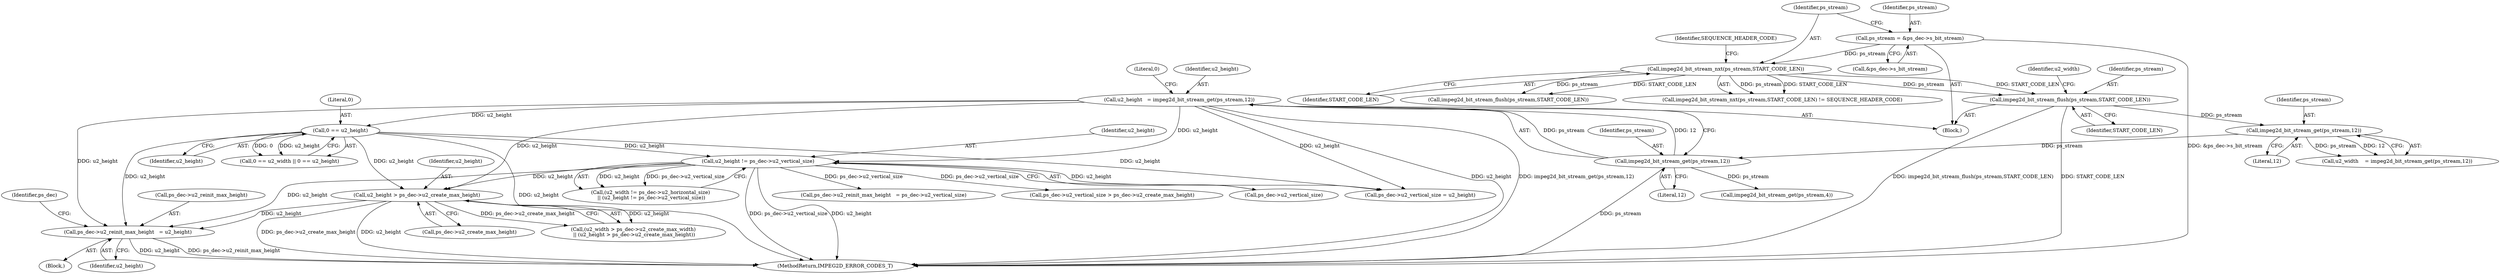 digraph "0_Android_bef16671c891e16f25a7b174bc528eea109357be@pointer" {
"1000251" [label="(Call,ps_dec->u2_reinit_max_height   = u2_height)"];
"1000166" [label="(Call,0 == u2_height)"];
"1000156" [label="(Call,u2_height   = impeg2d_bit_stream_get(ps_stream,12))"];
"1000158" [label="(Call,impeg2d_bit_stream_get(ps_stream,12))"];
"1000153" [label="(Call,impeg2d_bit_stream_get(ps_stream,12))"];
"1000148" [label="(Call,impeg2d_bit_stream_flush(ps_stream,START_CODE_LEN))"];
"1000138" [label="(Call,impeg2d_bit_stream_nxt(ps_stream,START_CODE_LEN))"];
"1000128" [label="(Call,ps_stream = &ps_dec->s_bit_stream)"];
"1000183" [label="(Call,u2_height != ps_dec->u2_vertical_size)"];
"1000241" [label="(Call,u2_height > ps_dec->u2_create_max_height)"];
"1000255" [label="(Identifier,u2_height)"];
"1000258" [label="(Identifier,ps_dec)"];
"1000143" [label="(Call,impeg2d_bit_stream_flush(ps_stream,START_CODE_LEN))"];
"1000177" [label="(Call,(u2_width != ps_dec->u2_horizontal_size)\n || (u2_height != ps_dec->u2_vertical_size))"];
"1000241" [label="(Call,u2_height > ps_dec->u2_create_max_height)"];
"1000156" [label="(Call,u2_height   = impeg2d_bit_stream_get(ps_stream,12))"];
"1000137" [label="(Call,impeg2d_bit_stream_nxt(ps_stream,START_CODE_LEN) != SEQUENCE_HEADER_CODE)"];
"1000128" [label="(Call,ps_stream = &ps_dec->s_bit_stream)"];
"1000168" [label="(Identifier,u2_height)"];
"1000150" [label="(Identifier,START_CODE_LEN)"];
"1000141" [label="(Identifier,SEQUENCE_HEADER_CODE)"];
"1000420" [label="(MethodReturn,IMPEG2D_ERROR_CODES_T)"];
"1000252" [label="(Call,ps_dec->u2_reinit_max_height)"];
"1000184" [label="(Identifier,u2_height)"];
"1000155" [label="(Literal,12)"];
"1000166" [label="(Call,0 == u2_height)"];
"1000152" [label="(Identifier,u2_width)"];
"1000164" [label="(Literal,0)"];
"1000159" [label="(Identifier,ps_stream)"];
"1000140" [label="(Identifier,START_CODE_LEN)"];
"1000251" [label="(Call,ps_dec->u2_reinit_max_height   = u2_height)"];
"1000162" [label="(Call,0 == u2_width || 0 == u2_height)"];
"1000129" [label="(Identifier,ps_stream)"];
"1000138" [label="(Call,impeg2d_bit_stream_nxt(ps_stream,START_CODE_LEN))"];
"1000157" [label="(Identifier,u2_height)"];
"1000183" [label="(Call,u2_height != ps_dec->u2_vertical_size)"];
"1000126" [label="(Block,)"];
"1000130" [label="(Call,&ps_dec->s_bit_stream)"];
"1000201" [label="(Call,ps_dec->u2_vertical_size = u2_height)"];
"1000290" [label="(Call,ps_dec->u2_reinit_max_height   = ps_dec->u2_vertical_size)"];
"1000235" [label="(Call,(u2_width > ps_dec->u2_create_max_width)\n || (u2_height > ps_dec->u2_create_max_height))"];
"1000139" [label="(Identifier,ps_stream)"];
"1000242" [label="(Identifier,u2_height)"];
"1000158" [label="(Call,impeg2d_bit_stream_get(ps_stream,12))"];
"1000148" [label="(Call,impeg2d_bit_stream_flush(ps_stream,START_CODE_LEN))"];
"1000149" [label="(Identifier,ps_stream)"];
"1000153" [label="(Call,impeg2d_bit_stream_get(ps_stream,12))"];
"1000243" [label="(Call,ps_dec->u2_create_max_height)"];
"1000154" [label="(Identifier,ps_stream)"];
"1000278" [label="(Call,ps_dec->u2_vertical_size > ps_dec->u2_create_max_height)"];
"1000246" [label="(Block,)"];
"1000160" [label="(Literal,12)"];
"1000167" [label="(Literal,0)"];
"1000185" [label="(Call,ps_dec->u2_vertical_size)"];
"1000151" [label="(Call,u2_width    = impeg2d_bit_stream_get(ps_stream,12))"];
"1000310" [label="(Call,impeg2d_bit_stream_get(ps_stream,4))"];
"1000251" -> "1000246"  [label="AST: "];
"1000251" -> "1000255"  [label="CFG: "];
"1000252" -> "1000251"  [label="AST: "];
"1000255" -> "1000251"  [label="AST: "];
"1000258" -> "1000251"  [label="CFG: "];
"1000251" -> "1000420"  [label="DDG: u2_height"];
"1000251" -> "1000420"  [label="DDG: ps_dec->u2_reinit_max_height"];
"1000166" -> "1000251"  [label="DDG: u2_height"];
"1000156" -> "1000251"  [label="DDG: u2_height"];
"1000183" -> "1000251"  [label="DDG: u2_height"];
"1000241" -> "1000251"  [label="DDG: u2_height"];
"1000166" -> "1000162"  [label="AST: "];
"1000166" -> "1000168"  [label="CFG: "];
"1000167" -> "1000166"  [label="AST: "];
"1000168" -> "1000166"  [label="AST: "];
"1000162" -> "1000166"  [label="CFG: "];
"1000166" -> "1000420"  [label="DDG: u2_height"];
"1000166" -> "1000162"  [label="DDG: 0"];
"1000166" -> "1000162"  [label="DDG: u2_height"];
"1000156" -> "1000166"  [label="DDG: u2_height"];
"1000166" -> "1000183"  [label="DDG: u2_height"];
"1000166" -> "1000201"  [label="DDG: u2_height"];
"1000166" -> "1000241"  [label="DDG: u2_height"];
"1000156" -> "1000126"  [label="AST: "];
"1000156" -> "1000158"  [label="CFG: "];
"1000157" -> "1000156"  [label="AST: "];
"1000158" -> "1000156"  [label="AST: "];
"1000164" -> "1000156"  [label="CFG: "];
"1000156" -> "1000420"  [label="DDG: u2_height"];
"1000156" -> "1000420"  [label="DDG: impeg2d_bit_stream_get(ps_stream,12)"];
"1000158" -> "1000156"  [label="DDG: ps_stream"];
"1000158" -> "1000156"  [label="DDG: 12"];
"1000156" -> "1000183"  [label="DDG: u2_height"];
"1000156" -> "1000201"  [label="DDG: u2_height"];
"1000156" -> "1000241"  [label="DDG: u2_height"];
"1000158" -> "1000160"  [label="CFG: "];
"1000159" -> "1000158"  [label="AST: "];
"1000160" -> "1000158"  [label="AST: "];
"1000158" -> "1000420"  [label="DDG: ps_stream"];
"1000153" -> "1000158"  [label="DDG: ps_stream"];
"1000158" -> "1000310"  [label="DDG: ps_stream"];
"1000153" -> "1000151"  [label="AST: "];
"1000153" -> "1000155"  [label="CFG: "];
"1000154" -> "1000153"  [label="AST: "];
"1000155" -> "1000153"  [label="AST: "];
"1000151" -> "1000153"  [label="CFG: "];
"1000153" -> "1000151"  [label="DDG: ps_stream"];
"1000153" -> "1000151"  [label="DDG: 12"];
"1000148" -> "1000153"  [label="DDG: ps_stream"];
"1000148" -> "1000126"  [label="AST: "];
"1000148" -> "1000150"  [label="CFG: "];
"1000149" -> "1000148"  [label="AST: "];
"1000150" -> "1000148"  [label="AST: "];
"1000152" -> "1000148"  [label="CFG: "];
"1000148" -> "1000420"  [label="DDG: impeg2d_bit_stream_flush(ps_stream,START_CODE_LEN)"];
"1000148" -> "1000420"  [label="DDG: START_CODE_LEN"];
"1000138" -> "1000148"  [label="DDG: ps_stream"];
"1000138" -> "1000148"  [label="DDG: START_CODE_LEN"];
"1000138" -> "1000137"  [label="AST: "];
"1000138" -> "1000140"  [label="CFG: "];
"1000139" -> "1000138"  [label="AST: "];
"1000140" -> "1000138"  [label="AST: "];
"1000141" -> "1000138"  [label="CFG: "];
"1000138" -> "1000137"  [label="DDG: ps_stream"];
"1000138" -> "1000137"  [label="DDG: START_CODE_LEN"];
"1000128" -> "1000138"  [label="DDG: ps_stream"];
"1000138" -> "1000143"  [label="DDG: ps_stream"];
"1000138" -> "1000143"  [label="DDG: START_CODE_LEN"];
"1000128" -> "1000126"  [label="AST: "];
"1000128" -> "1000130"  [label="CFG: "];
"1000129" -> "1000128"  [label="AST: "];
"1000130" -> "1000128"  [label="AST: "];
"1000139" -> "1000128"  [label="CFG: "];
"1000128" -> "1000420"  [label="DDG: &ps_dec->s_bit_stream"];
"1000183" -> "1000177"  [label="AST: "];
"1000183" -> "1000185"  [label="CFG: "];
"1000184" -> "1000183"  [label="AST: "];
"1000185" -> "1000183"  [label="AST: "];
"1000177" -> "1000183"  [label="CFG: "];
"1000183" -> "1000420"  [label="DDG: ps_dec->u2_vertical_size"];
"1000183" -> "1000420"  [label="DDG: u2_height"];
"1000183" -> "1000177"  [label="DDG: u2_height"];
"1000183" -> "1000177"  [label="DDG: ps_dec->u2_vertical_size"];
"1000183" -> "1000201"  [label="DDG: u2_height"];
"1000183" -> "1000241"  [label="DDG: u2_height"];
"1000183" -> "1000278"  [label="DDG: ps_dec->u2_vertical_size"];
"1000183" -> "1000290"  [label="DDG: ps_dec->u2_vertical_size"];
"1000241" -> "1000235"  [label="AST: "];
"1000241" -> "1000243"  [label="CFG: "];
"1000242" -> "1000241"  [label="AST: "];
"1000243" -> "1000241"  [label="AST: "];
"1000235" -> "1000241"  [label="CFG: "];
"1000241" -> "1000420"  [label="DDG: u2_height"];
"1000241" -> "1000420"  [label="DDG: ps_dec->u2_create_max_height"];
"1000241" -> "1000235"  [label="DDG: u2_height"];
"1000241" -> "1000235"  [label="DDG: ps_dec->u2_create_max_height"];
}
